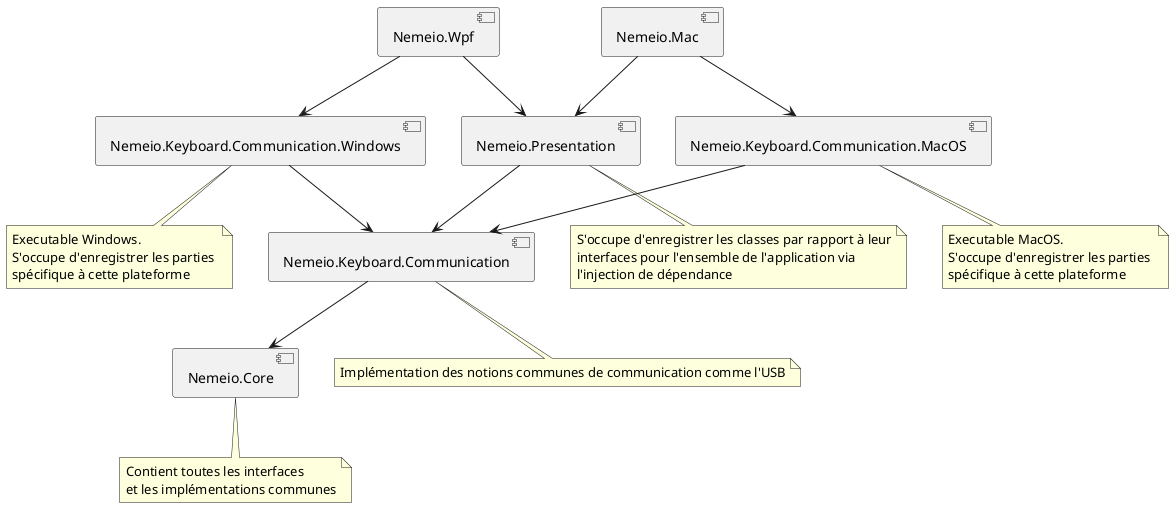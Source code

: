 @startuml

[Nemeio.Core] as Core
[Nemeio.Keyboard.Communication] as KeyboardCommunication
[Nemeio.Keyboard.Communication.Windows] as KeyboardComWindows
[Nemeio.Keyboard.Communication.MacOS] as KeyboardCommOSX
[Nemeio.Presentation] as Presentation
[Nemeio.Wpf] as Windows
[Nemeio.Mac] as Mac

KeyboardComWindows --> KeyboardCommunication
KeyboardCommOSX --> KeyboardCommunication
KeyboardCommunication --> Core
Presentation --> KeyboardCommunication
Windows --> Presentation
Windows --> KeyboardComWindows
Mac --> Presentation
Mac --> KeyboardCommOSX

note bottom of Core
  Contient toutes les interfaces
  et les implémentations communes
end note

note bottom of KeyboardCommunication
  Implémentation des notions communes de communication comme l'USB
end note

note bottom of Presentation
  S'occupe d'enregistrer les classes par rapport à leur
  interfaces pour l'ensemble de l'application via 
  l'injection de dépendance
end note

note bottom of KeyboardComWindows
    Executable Windows. 
    S'occupe d'enregistrer les parties 
    spécifique à cette plateforme
end note

note bottom of KeyboardCommOSX
    Executable MacOS. 
    S'occupe d'enregistrer les parties 
    spécifique à cette plateforme
end note

@enduml